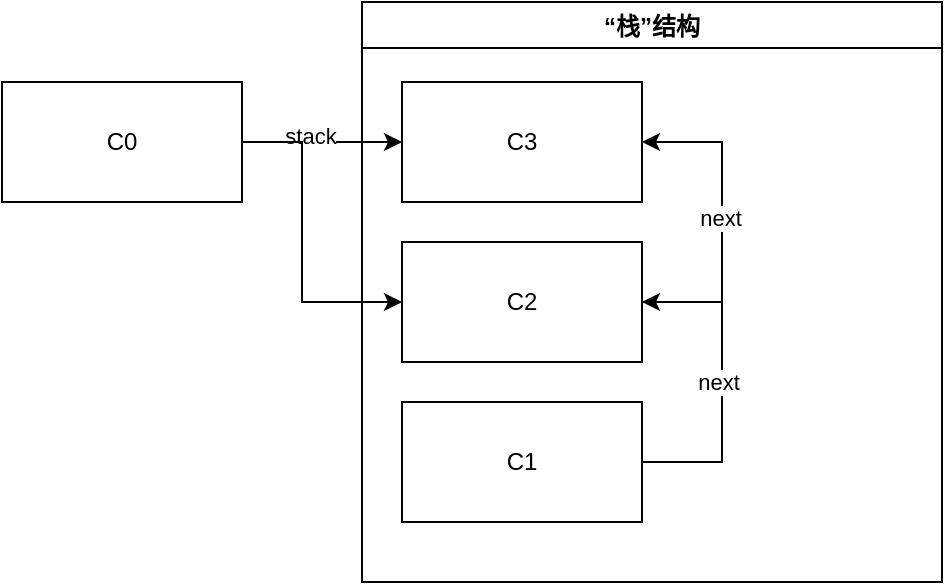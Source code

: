 <mxfile version="17.1.2" type="github">
  <diagram id="NKFh17UlvsogRrZjehXs" name="第 1 页">
    <mxGraphModel dx="1186" dy="614" grid="1" gridSize="10" guides="1" tooltips="1" connect="1" arrows="1" fold="1" page="1" pageScale="1" pageWidth="827" pageHeight="1169" math="0" shadow="0">
      <root>
        <mxCell id="0" />
        <mxCell id="1" parent="0" />
        <mxCell id="1cmkdh343SEfo1u8rXSC-3" value="" style="edgeStyle=orthogonalEdgeStyle;rounded=0;orthogonalLoop=1;jettySize=auto;html=1;" edge="1" parent="1" source="1cmkdh343SEfo1u8rXSC-1" target="1cmkdh343SEfo1u8rXSC-2">
          <mxGeometry relative="1" as="geometry" />
        </mxCell>
        <mxCell id="1cmkdh343SEfo1u8rXSC-6" value="stack" style="edgeLabel;html=1;align=center;verticalAlign=middle;resizable=0;points=[];" vertex="1" connectable="0" parent="1cmkdh343SEfo1u8rXSC-3">
          <mxGeometry x="-0.15" y="3" relative="1" as="geometry">
            <mxPoint as="offset" />
          </mxGeometry>
        </mxCell>
        <mxCell id="1cmkdh343SEfo1u8rXSC-13" style="edgeStyle=orthogonalEdgeStyle;rounded=0;orthogonalLoop=1;jettySize=auto;html=1;exitX=1;exitY=0.5;exitDx=0;exitDy=0;entryX=0;entryY=0.5;entryDx=0;entryDy=0;" edge="1" parent="1" source="1cmkdh343SEfo1u8rXSC-1" target="1cmkdh343SEfo1u8rXSC-4">
          <mxGeometry relative="1" as="geometry">
            <Array as="points">
              <mxPoint x="270" y="200" />
              <mxPoint x="270" y="280" />
            </Array>
          </mxGeometry>
        </mxCell>
        <mxCell id="1cmkdh343SEfo1u8rXSC-1" value="C0" style="rounded=0;whiteSpace=wrap;html=1;" vertex="1" parent="1">
          <mxGeometry x="120" y="170" width="120" height="60" as="geometry" />
        </mxCell>
        <mxCell id="1cmkdh343SEfo1u8rXSC-2" value="C3" style="rounded=0;whiteSpace=wrap;html=1;" vertex="1" parent="1">
          <mxGeometry x="320" y="170" width="120" height="60" as="geometry" />
        </mxCell>
        <mxCell id="1cmkdh343SEfo1u8rXSC-9" style="edgeStyle=orthogonalEdgeStyle;rounded=0;orthogonalLoop=1;jettySize=auto;html=1;entryX=1;entryY=0.5;entryDx=0;entryDy=0;" edge="1" parent="1" target="1cmkdh343SEfo1u8rXSC-2">
          <mxGeometry relative="1" as="geometry">
            <mxPoint x="440" y="280" as="sourcePoint" />
            <Array as="points">
              <mxPoint x="480" y="280" />
              <mxPoint x="480" y="200" />
            </Array>
          </mxGeometry>
        </mxCell>
        <mxCell id="1cmkdh343SEfo1u8rXSC-11" value="next" style="edgeLabel;html=1;align=center;verticalAlign=middle;resizable=0;points=[];" vertex="1" connectable="0" parent="1cmkdh343SEfo1u8rXSC-9">
          <mxGeometry x="0.025" y="1" relative="1" as="geometry">
            <mxPoint as="offset" />
          </mxGeometry>
        </mxCell>
        <mxCell id="1cmkdh343SEfo1u8rXSC-4" value="C2" style="rounded=0;whiteSpace=wrap;html=1;" vertex="1" parent="1">
          <mxGeometry x="320" y="250" width="120" height="60" as="geometry" />
        </mxCell>
        <mxCell id="1cmkdh343SEfo1u8rXSC-8" style="edgeStyle=orthogonalEdgeStyle;rounded=0;orthogonalLoop=1;jettySize=auto;html=1;entryX=1;entryY=0.5;entryDx=0;entryDy=0;exitX=1;exitY=0.5;exitDx=0;exitDy=0;" edge="1" parent="1" source="1cmkdh343SEfo1u8rXSC-5" target="1cmkdh343SEfo1u8rXSC-4">
          <mxGeometry relative="1" as="geometry">
            <Array as="points">
              <mxPoint x="480" y="360" />
              <mxPoint x="480" y="280" />
            </Array>
          </mxGeometry>
        </mxCell>
        <mxCell id="1cmkdh343SEfo1u8rXSC-10" value="next" style="edgeLabel;html=1;align=center;verticalAlign=middle;resizable=0;points=[];" vertex="1" connectable="0" parent="1cmkdh343SEfo1u8rXSC-8">
          <mxGeometry y="2" relative="1" as="geometry">
            <mxPoint as="offset" />
          </mxGeometry>
        </mxCell>
        <mxCell id="1cmkdh343SEfo1u8rXSC-5" value="C1" style="rounded=0;whiteSpace=wrap;html=1;" vertex="1" parent="1">
          <mxGeometry x="320" y="330" width="120" height="60" as="geometry" />
        </mxCell>
        <mxCell id="1cmkdh343SEfo1u8rXSC-12" value="“栈”结构" style="swimlane;" vertex="1" parent="1">
          <mxGeometry x="300" y="130" width="290" height="290" as="geometry" />
        </mxCell>
      </root>
    </mxGraphModel>
  </diagram>
</mxfile>
